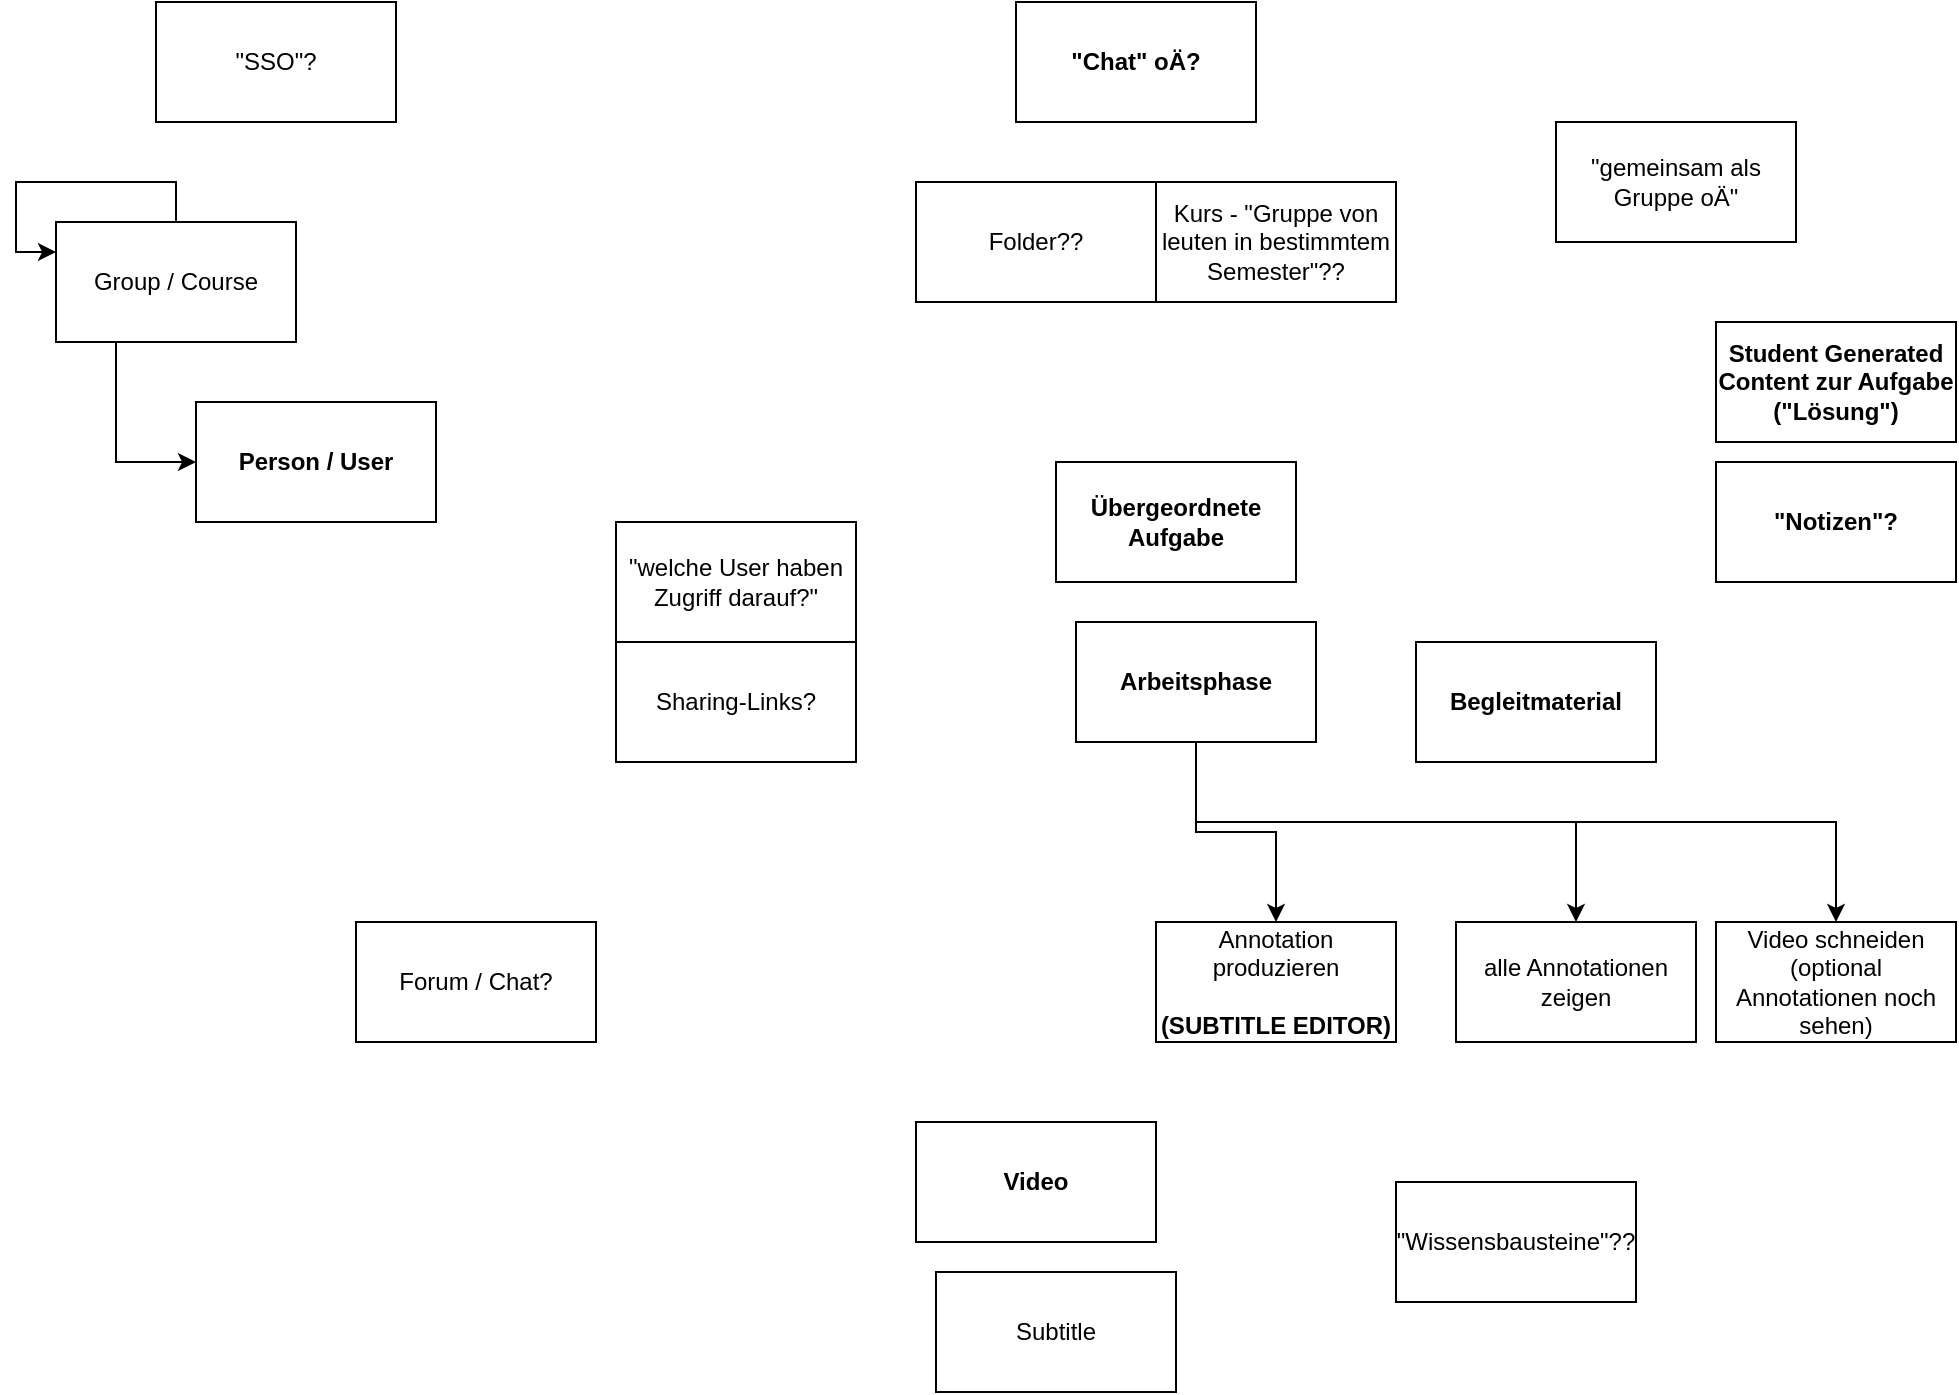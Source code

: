 <mxfile version="12.4.2" type="device" pages="1"><diagram id="j7uAeV1b-jkp-UGWGiQR" name="Page-1"><mxGraphModel dx="932" dy="689" grid="1" gridSize="10" guides="1" tooltips="1" connect="1" arrows="1" fold="1" page="1" pageScale="1" pageWidth="827" pageHeight="1169" math="0" shadow="0"><root><mxCell id="0"/><mxCell id="1" parent="0"/><mxCell id="4t-eVWGFCgl97qcWjtTQ-1" value="Übergeordnete Aufgabe" style="rounded=0;whiteSpace=wrap;html=1;fontStyle=1" parent="1" vertex="1"><mxGeometry x="550" y="370" width="120" height="60" as="geometry"/></mxCell><mxCell id="4t-eVWGFCgl97qcWjtTQ-2" value="Folder??" style="rounded=0;whiteSpace=wrap;html=1;" parent="1" vertex="1"><mxGeometry x="480" y="230" width="120" height="60" as="geometry"/></mxCell><mxCell id="4t-eVWGFCgl97qcWjtTQ-3" value="Person / User" style="rounded=0;whiteSpace=wrap;html=1;fontStyle=1" parent="1" vertex="1"><mxGeometry x="120" y="340" width="120" height="60" as="geometry"/></mxCell><mxCell id="4t-eVWGFCgl97qcWjtTQ-5" style="edgeStyle=orthogonalEdgeStyle;rounded=0;orthogonalLoop=1;jettySize=auto;html=1;exitX=0.25;exitY=1;exitDx=0;exitDy=0;entryX=0;entryY=0.5;entryDx=0;entryDy=0;" parent="1" source="4t-eVWGFCgl97qcWjtTQ-4" target="4t-eVWGFCgl97qcWjtTQ-3" edge="1"><mxGeometry relative="1" as="geometry"/></mxCell><mxCell id="4t-eVWGFCgl97qcWjtTQ-4" value="Group / Course" style="rounded=0;whiteSpace=wrap;html=1;" parent="1" vertex="1"><mxGeometry x="50" y="250" width="120" height="60" as="geometry"/></mxCell><mxCell id="4t-eVWGFCgl97qcWjtTQ-6" style="edgeStyle=orthogonalEdgeStyle;rounded=0;orthogonalLoop=1;jettySize=auto;html=1;entryX=0;entryY=0.25;entryDx=0;entryDy=0;" parent="1" source="4t-eVWGFCgl97qcWjtTQ-4" target="4t-eVWGFCgl97qcWjtTQ-4" edge="1"><mxGeometry relative="1" as="geometry"><Array as="points"><mxPoint x="110" y="230"/><mxPoint x="30" y="230"/><mxPoint x="30" y="265"/></Array></mxGeometry></mxCell><mxCell id="4t-eVWGFCgl97qcWjtTQ-7" value="&quot;SSO&quot;?" style="rounded=0;whiteSpace=wrap;html=1;" parent="1" vertex="1"><mxGeometry x="100" y="140" width="120" height="60" as="geometry"/></mxCell><mxCell id="4t-eVWGFCgl97qcWjtTQ-10" value="Kurs - &quot;Gruppe von leuten in bestimmtem Semester&quot;??" style="rounded=0;whiteSpace=wrap;html=1;" parent="1" vertex="1"><mxGeometry x="600" y="230" width="120" height="60" as="geometry"/></mxCell><mxCell id="4t-eVWGFCgl97qcWjtTQ-13" value="Video" style="rounded=0;whiteSpace=wrap;html=1;fontStyle=1" parent="1" vertex="1"><mxGeometry x="480" y="700" width="120" height="60" as="geometry"/></mxCell><mxCell id="4t-eVWGFCgl97qcWjtTQ-14" value="Subtitle" style="rounded=0;whiteSpace=wrap;html=1;" parent="1" vertex="1"><mxGeometry x="490" y="775" width="120" height="60" as="geometry"/></mxCell><mxCell id="4t-eVWGFCgl97qcWjtTQ-15" value="&quot;welche User haben Zugriff darauf?&quot;" style="rounded=0;whiteSpace=wrap;html=1;fontStyle=0" parent="1" vertex="1"><mxGeometry x="330" y="400" width="120" height="60" as="geometry"/></mxCell><mxCell id="4t-eVWGFCgl97qcWjtTQ-18" value="Sharing-Links?" style="rounded=0;whiteSpace=wrap;html=1;fontStyle=0" parent="1" vertex="1"><mxGeometry x="330" y="460" width="120" height="60" as="geometry"/></mxCell><mxCell id="4t-eVWGFCgl97qcWjtTQ-19" value="Begleitmaterial" style="rounded=0;whiteSpace=wrap;html=1;fontStyle=1" parent="1" vertex="1"><mxGeometry x="730" y="460" width="120" height="60" as="geometry"/></mxCell><mxCell id="4t-eVWGFCgl97qcWjtTQ-20" value="&quot;Wissensbausteine&quot;??" style="rounded=0;whiteSpace=wrap;html=1;fontStyle=0" parent="1" vertex="1"><mxGeometry x="720" y="730" width="120" height="60" as="geometry"/></mxCell><mxCell id="4t-eVWGFCgl97qcWjtTQ-21" value="Student Generated Content zur Aufgabe (&quot;Lösung&quot;)" style="rounded=0;whiteSpace=wrap;html=1;fontStyle=1" parent="1" vertex="1"><mxGeometry x="880" y="300" width="120" height="60" as="geometry"/></mxCell><mxCell id="4t-eVWGFCgl97qcWjtTQ-22" value="Forum / Chat?" style="rounded=0;whiteSpace=wrap;html=1;fontStyle=0" parent="1" vertex="1"><mxGeometry x="200" y="600" width="120" height="60" as="geometry"/></mxCell><mxCell id="4t-eVWGFCgl97qcWjtTQ-23" value="&quot;Notizen&quot;?" style="rounded=0;whiteSpace=wrap;html=1;fontStyle=1" parent="1" vertex="1"><mxGeometry x="880" y="370" width="120" height="60" as="geometry"/></mxCell><mxCell id="4t-eVWGFCgl97qcWjtTQ-24" value="&lt;span style=&quot;font-weight: normal&quot;&gt;&quot;gemeinsam als Gruppe oÄ&quot;&lt;/span&gt;" style="rounded=0;whiteSpace=wrap;html=1;fontStyle=1" parent="1" vertex="1"><mxGeometry x="800" y="200" width="120" height="60" as="geometry"/></mxCell><mxCell id="E3XtVlhnGhyWEWLsKqiI-1" value="&quot;Chat&quot; oÄ?" style="rounded=0;whiteSpace=wrap;html=1;fontStyle=1" vertex="1" parent="1"><mxGeometry x="530" y="140" width="120" height="60" as="geometry"/></mxCell><mxCell id="E3XtVlhnGhyWEWLsKqiI-6" style="edgeStyle=orthogonalEdgeStyle;rounded=0;orthogonalLoop=1;jettySize=auto;html=1;" edge="1" parent="1" source="E3XtVlhnGhyWEWLsKqiI-2" target="E3XtVlhnGhyWEWLsKqiI-3"><mxGeometry relative="1" as="geometry"/></mxCell><mxCell id="E3XtVlhnGhyWEWLsKqiI-7" style="edgeStyle=orthogonalEdgeStyle;rounded=0;orthogonalLoop=1;jettySize=auto;html=1;" edge="1" parent="1" source="E3XtVlhnGhyWEWLsKqiI-2" target="E3XtVlhnGhyWEWLsKqiI-4"><mxGeometry relative="1" as="geometry"><Array as="points"><mxPoint x="620" y="550"/><mxPoint x="810" y="550"/></Array></mxGeometry></mxCell><mxCell id="E3XtVlhnGhyWEWLsKqiI-8" style="edgeStyle=orthogonalEdgeStyle;rounded=0;orthogonalLoop=1;jettySize=auto;html=1;" edge="1" parent="1" source="E3XtVlhnGhyWEWLsKqiI-2" target="E3XtVlhnGhyWEWLsKqiI-5"><mxGeometry relative="1" as="geometry"><Array as="points"><mxPoint x="620" y="550"/><mxPoint x="940" y="550"/></Array></mxGeometry></mxCell><mxCell id="E3XtVlhnGhyWEWLsKqiI-2" value="Arbeitsphase" style="rounded=0;whiteSpace=wrap;html=1;fontStyle=1" vertex="1" parent="1"><mxGeometry x="560" y="450" width="120" height="60" as="geometry"/></mxCell><mxCell id="E3XtVlhnGhyWEWLsKqiI-3" value="Annotation produzieren&lt;br&gt;&lt;br&gt;&lt;b&gt;(SUBTITLE EDITOR)&lt;/b&gt;" style="rounded=0;whiteSpace=wrap;html=1;fontStyle=0" vertex="1" parent="1"><mxGeometry x="600" y="600" width="120" height="60" as="geometry"/></mxCell><mxCell id="E3XtVlhnGhyWEWLsKqiI-4" value="alle Annotationen zeigen" style="rounded=0;whiteSpace=wrap;html=1;fontStyle=0" vertex="1" parent="1"><mxGeometry x="750" y="600" width="120" height="60" as="geometry"/></mxCell><mxCell id="E3XtVlhnGhyWEWLsKqiI-5" value="Video schneiden (optional Annotationen noch sehen)" style="rounded=0;whiteSpace=wrap;html=1;fontStyle=0" vertex="1" parent="1"><mxGeometry x="880" y="600" width="120" height="60" as="geometry"/></mxCell></root></mxGraphModel></diagram></mxfile>